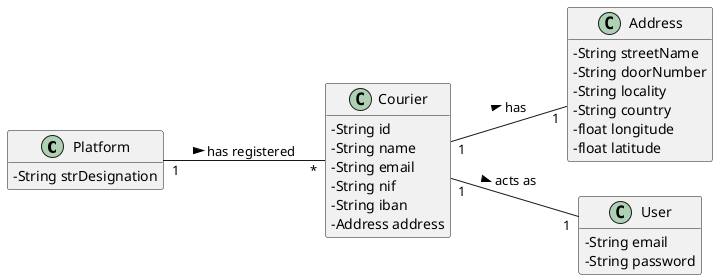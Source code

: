@startuml
skinparam classAttributeIconSize 0
hide methods
left to right direction

class Platform {
  -String strDesignation
}

class Courier {
      -String id
      -String name
      -String email
      -String nif
      -String iban
      -Address address
}


class Address{
  -String streetName
  -String doorNumber
  -String locality
  -String country
  -float longitude
  -float latitude

}

class User{
  -String email
  -String password
}


Platform "1" -- "*" Courier : has registered >
Courier "1" -- "1" Address: has  >
Courier "1" -- "1" User: acts as  >
@enduml

